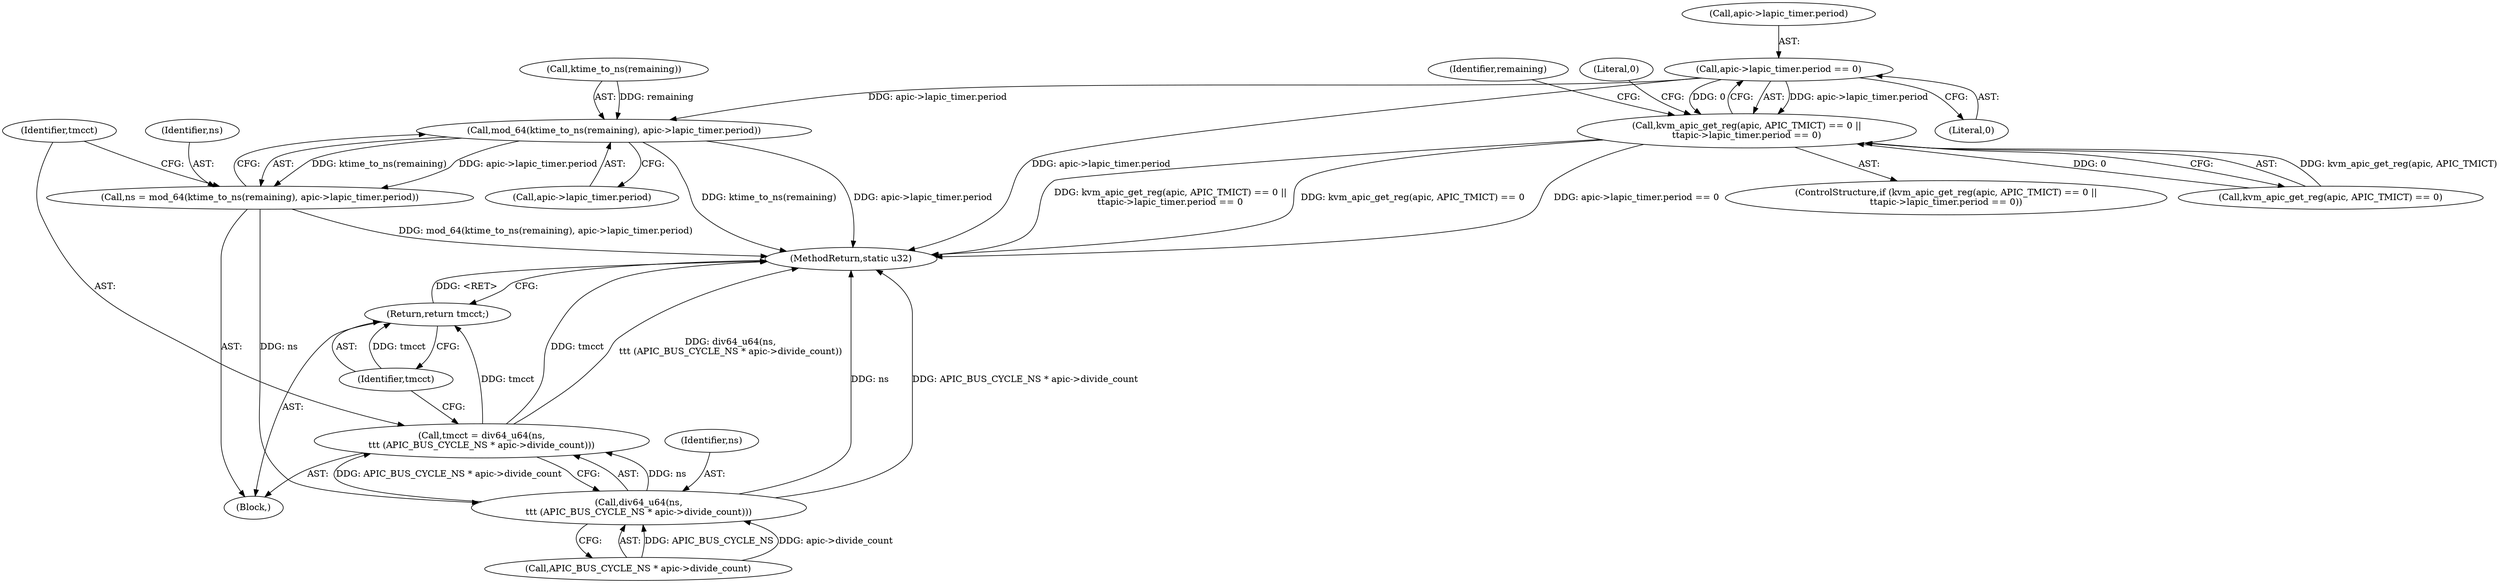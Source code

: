 digraph "0_linux_b963a22e6d1a266a67e9eecc88134713fd54775c@pointer" {
"1000118" [label="(Call,apic->lapic_timer.period == 0)"];
"1000112" [label="(Call,kvm_apic_get_reg(apic, APIC_TMICT) == 0 ||\n\t\tapic->lapic_timer.period == 0)"];
"1000148" [label="(Call,mod_64(ktime_to_ns(remaining), apic->lapic_timer.period))"];
"1000146" [label="(Call,ns = mod_64(ktime_to_ns(remaining), apic->lapic_timer.period))"];
"1000158" [label="(Call,div64_u64(ns,\n\t\t\t (APIC_BUS_CYCLE_NS * apic->divide_count)))"];
"1000156" [label="(Call,tmcct = div64_u64(ns,\n\t\t\t (APIC_BUS_CYCLE_NS * apic->divide_count)))"];
"1000165" [label="(Return,return tmcct;)"];
"1000128" [label="(Identifier,remaining)"];
"1000148" [label="(Call,mod_64(ktime_to_ns(remaining), apic->lapic_timer.period))"];
"1000112" [label="(Call,kvm_apic_get_reg(apic, APIC_TMICT) == 0 ||\n\t\tapic->lapic_timer.period == 0)"];
"1000119" [label="(Call,apic->lapic_timer.period)"];
"1000149" [label="(Call,ktime_to_ns(remaining))"];
"1000113" [label="(Call,kvm_apic_get_reg(apic, APIC_TMICT) == 0)"];
"1000166" [label="(Identifier,tmcct)"];
"1000159" [label="(Identifier,ns)"];
"1000151" [label="(Call,apic->lapic_timer.period)"];
"1000160" [label="(Call,APIC_BUS_CYCLE_NS * apic->divide_count)"];
"1000118" [label="(Call,apic->lapic_timer.period == 0)"];
"1000165" [label="(Return,return tmcct;)"];
"1000146" [label="(Call,ns = mod_64(ktime_to_ns(remaining), apic->lapic_timer.period))"];
"1000156" [label="(Call,tmcct = div64_u64(ns,\n\t\t\t (APIC_BUS_CYCLE_NS * apic->divide_count)))"];
"1000158" [label="(Call,div64_u64(ns,\n\t\t\t (APIC_BUS_CYCLE_NS * apic->divide_count)))"];
"1000103" [label="(Block,)"];
"1000124" [label="(Literal,0)"];
"1000126" [label="(Literal,0)"];
"1000167" [label="(MethodReturn,static u32)"];
"1000147" [label="(Identifier,ns)"];
"1000157" [label="(Identifier,tmcct)"];
"1000111" [label="(ControlStructure,if (kvm_apic_get_reg(apic, APIC_TMICT) == 0 ||\n\t\tapic->lapic_timer.period == 0))"];
"1000118" -> "1000112"  [label="AST: "];
"1000118" -> "1000124"  [label="CFG: "];
"1000119" -> "1000118"  [label="AST: "];
"1000124" -> "1000118"  [label="AST: "];
"1000112" -> "1000118"  [label="CFG: "];
"1000118" -> "1000167"  [label="DDG: apic->lapic_timer.period"];
"1000118" -> "1000112"  [label="DDG: apic->lapic_timer.period"];
"1000118" -> "1000112"  [label="DDG: 0"];
"1000118" -> "1000148"  [label="DDG: apic->lapic_timer.period"];
"1000112" -> "1000111"  [label="AST: "];
"1000112" -> "1000113"  [label="CFG: "];
"1000113" -> "1000112"  [label="AST: "];
"1000126" -> "1000112"  [label="CFG: "];
"1000128" -> "1000112"  [label="CFG: "];
"1000112" -> "1000167"  [label="DDG: apic->lapic_timer.period == 0"];
"1000112" -> "1000167"  [label="DDG: kvm_apic_get_reg(apic, APIC_TMICT) == 0 ||\n\t\tapic->lapic_timer.period == 0"];
"1000112" -> "1000167"  [label="DDG: kvm_apic_get_reg(apic, APIC_TMICT) == 0"];
"1000113" -> "1000112"  [label="DDG: kvm_apic_get_reg(apic, APIC_TMICT)"];
"1000113" -> "1000112"  [label="DDG: 0"];
"1000148" -> "1000146"  [label="AST: "];
"1000148" -> "1000151"  [label="CFG: "];
"1000149" -> "1000148"  [label="AST: "];
"1000151" -> "1000148"  [label="AST: "];
"1000146" -> "1000148"  [label="CFG: "];
"1000148" -> "1000167"  [label="DDG: apic->lapic_timer.period"];
"1000148" -> "1000167"  [label="DDG: ktime_to_ns(remaining)"];
"1000148" -> "1000146"  [label="DDG: ktime_to_ns(remaining)"];
"1000148" -> "1000146"  [label="DDG: apic->lapic_timer.period"];
"1000149" -> "1000148"  [label="DDG: remaining"];
"1000146" -> "1000103"  [label="AST: "];
"1000147" -> "1000146"  [label="AST: "];
"1000157" -> "1000146"  [label="CFG: "];
"1000146" -> "1000167"  [label="DDG: mod_64(ktime_to_ns(remaining), apic->lapic_timer.period)"];
"1000146" -> "1000158"  [label="DDG: ns"];
"1000158" -> "1000156"  [label="AST: "];
"1000158" -> "1000160"  [label="CFG: "];
"1000159" -> "1000158"  [label="AST: "];
"1000160" -> "1000158"  [label="AST: "];
"1000156" -> "1000158"  [label="CFG: "];
"1000158" -> "1000167"  [label="DDG: ns"];
"1000158" -> "1000167"  [label="DDG: APIC_BUS_CYCLE_NS * apic->divide_count"];
"1000158" -> "1000156"  [label="DDG: ns"];
"1000158" -> "1000156"  [label="DDG: APIC_BUS_CYCLE_NS * apic->divide_count"];
"1000160" -> "1000158"  [label="DDG: APIC_BUS_CYCLE_NS"];
"1000160" -> "1000158"  [label="DDG: apic->divide_count"];
"1000156" -> "1000103"  [label="AST: "];
"1000157" -> "1000156"  [label="AST: "];
"1000166" -> "1000156"  [label="CFG: "];
"1000156" -> "1000167"  [label="DDG: tmcct"];
"1000156" -> "1000167"  [label="DDG: div64_u64(ns,\n\t\t\t (APIC_BUS_CYCLE_NS * apic->divide_count))"];
"1000156" -> "1000165"  [label="DDG: tmcct"];
"1000165" -> "1000103"  [label="AST: "];
"1000165" -> "1000166"  [label="CFG: "];
"1000166" -> "1000165"  [label="AST: "];
"1000167" -> "1000165"  [label="CFG: "];
"1000165" -> "1000167"  [label="DDG: <RET>"];
"1000166" -> "1000165"  [label="DDG: tmcct"];
}
